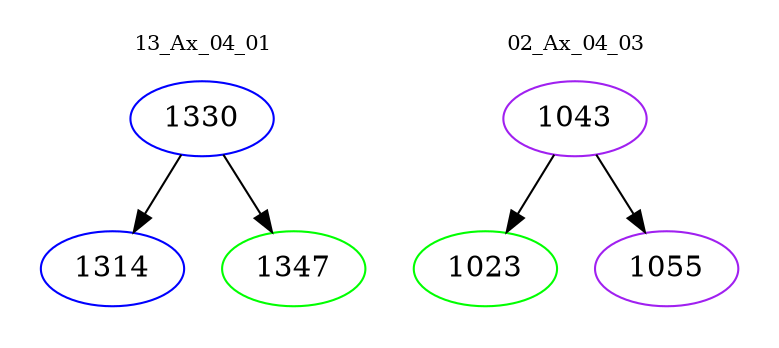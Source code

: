 digraph{
subgraph cluster_0 {
color = white
label = "13_Ax_04_01";
fontsize=10;
T0_1330 [label="1330", color="blue"]
T0_1330 -> T0_1314 [color="black"]
T0_1314 [label="1314", color="blue"]
T0_1330 -> T0_1347 [color="black"]
T0_1347 [label="1347", color="green"]
}
subgraph cluster_1 {
color = white
label = "02_Ax_04_03";
fontsize=10;
T1_1043 [label="1043", color="purple"]
T1_1043 -> T1_1023 [color="black"]
T1_1023 [label="1023", color="green"]
T1_1043 -> T1_1055 [color="black"]
T1_1055 [label="1055", color="purple"]
}
}
